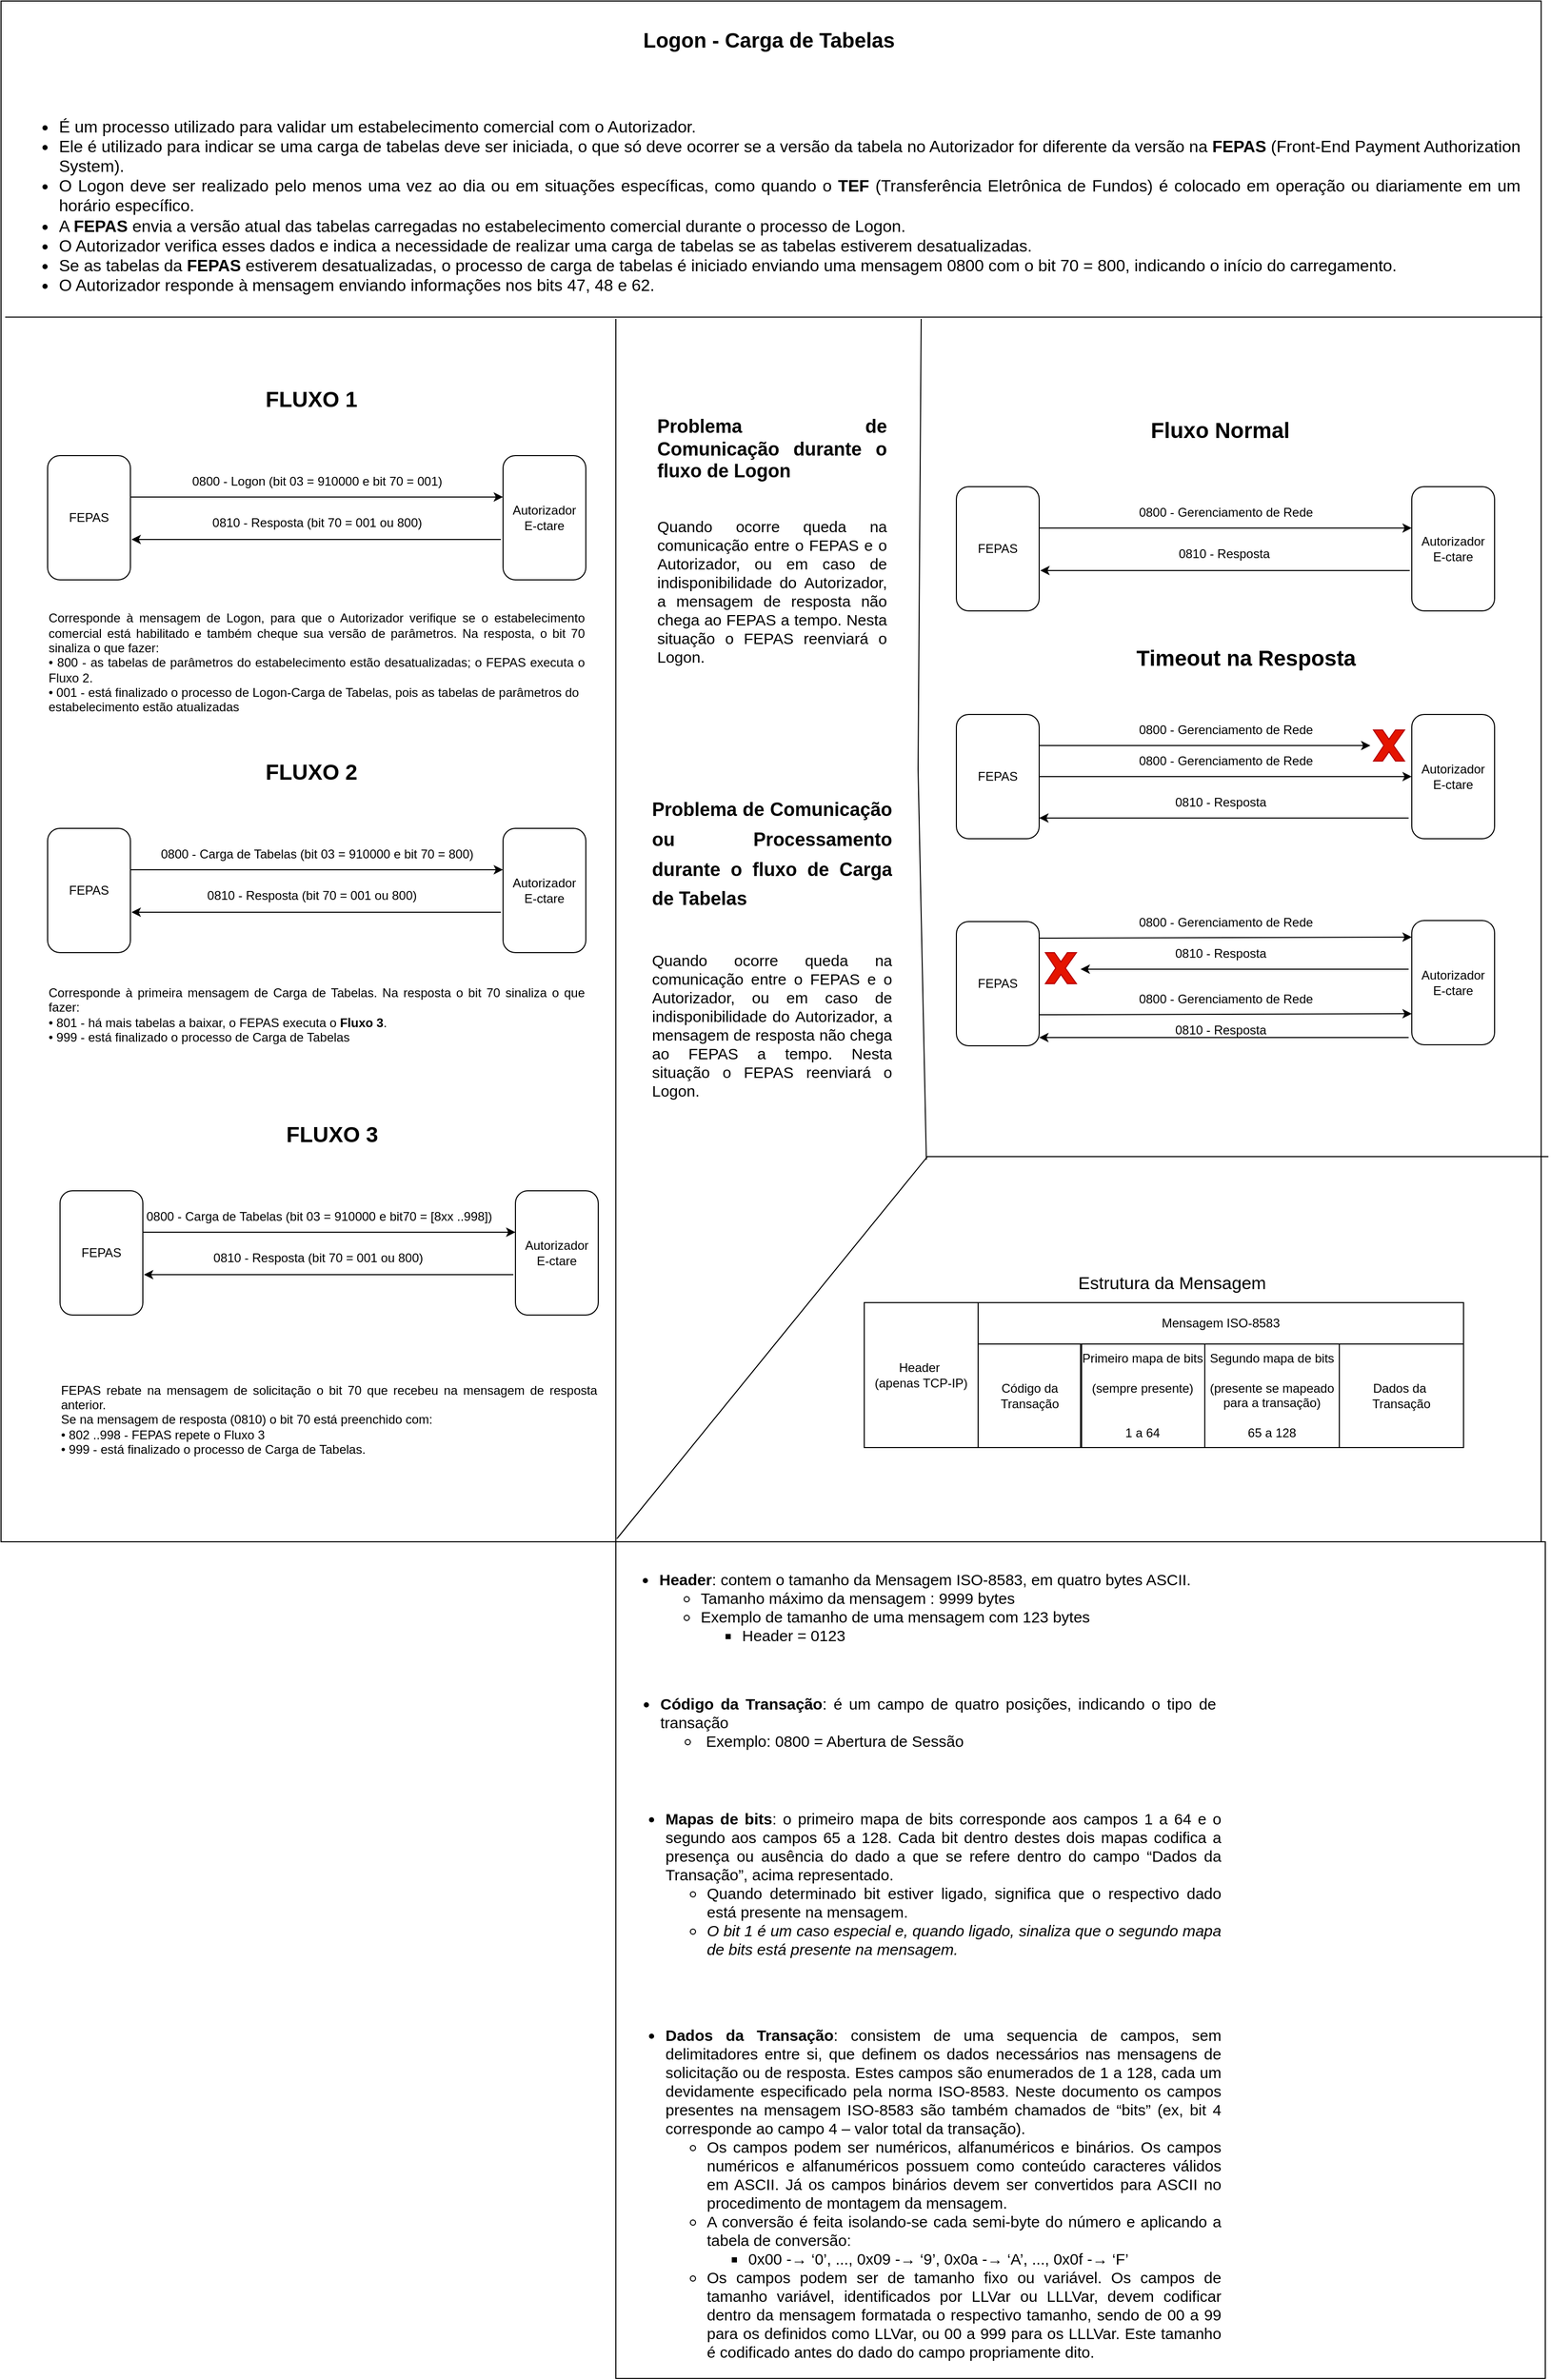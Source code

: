 <mxfile version="22.1.16" type="device">
  <diagram id="C5RBs43oDa-KdzZeNtuy" name="Flugrama FEPAS - Autorizador">
    <mxGraphModel dx="2000" dy="167" grid="0" gridSize="10" guides="1" tooltips="1" connect="1" arrows="1" fold="1" page="0" pageScale="1" pageWidth="827" pageHeight="1169" math="0" shadow="0">
      <root>
        <mxCell id="WIyWlLk6GJQsqaUBKTNV-0" />
        <mxCell id="WIyWlLk6GJQsqaUBKTNV-1" parent="WIyWlLk6GJQsqaUBKTNV-0" />
        <mxCell id="ReUIh_fRYPP_b07d6L2p-0" value="" style="whiteSpace=wrap;html=1;aspect=fixed;fillColor=none;" vertex="1" parent="WIyWlLk6GJQsqaUBKTNV-1">
          <mxGeometry x="-6" y="1151" width="1488" height="1488" as="geometry" />
        </mxCell>
        <mxCell id="K_FW4SWD4WvgckGDn0Mu-0" value="&lt;div style=&quot;font-size: 20px;&quot;&gt;&lt;b style=&quot;&quot;&gt;&lt;font style=&quot;font-size: 20px;&quot;&gt;Logon - Carga de Tabelas&lt;br&gt;&lt;/font&gt;&lt;/b&gt;&lt;/div&gt;&lt;div style=&quot;text-align: justify; font-size: 20px;&quot;&gt;&lt;br&gt;&lt;/div&gt;&lt;div style=&quot;text-align: justify; font-size: 18px;&quot;&gt;&lt;br&gt;&lt;/div&gt;&lt;div style=&quot;text-align: justify; font-size: 16px;&quot;&gt;&lt;ul style=&quot;&quot;&gt;&lt;li style=&quot;&quot;&gt;&lt;font style=&quot;font-size: 16px;&quot;&gt;É um processo utilizado para validar um estabelecimento comercial com o Autorizador.&lt;/font&gt;&lt;/li&gt;&lt;li style=&quot;&quot;&gt;&lt;font style=&quot;font-size: 16px;&quot;&gt;Ele é utilizado para indicar se uma carga de tabelas deve ser iniciada, o que só deve ocorrer se a versão da tabela no Autorizador for diferente da versão na &lt;b style=&quot;&quot;&gt;FEPAS&amp;nbsp;&lt;/b&gt;&lt;span style=&quot;&quot;&gt;(Front-End Payment Authorization System).&lt;/span&gt;&lt;/font&gt;&lt;/li&gt;&lt;li style=&quot;&quot;&gt;&lt;font style=&quot;font-size: 16px;&quot;&gt;O Logon deve ser realizado pelo menos uma vez ao dia ou em situações específicas, como quando o &lt;b&gt;TEF &lt;/b&gt;(Transferência Eletrônica de Fundos) é colocado em operação ou diariamente em um horário específico.&lt;/font&gt;&lt;/li&gt;&lt;li style=&quot;&quot;&gt;&lt;font style=&quot;font-size: 16px;&quot;&gt;A &lt;b&gt;FEPAS &lt;/b&gt;envia a versão atual das tabelas carregadas no estabelecimento comercial durante o processo de Logon.&lt;/font&gt;&lt;/li&gt;&lt;li style=&quot;&quot;&gt;&lt;font style=&quot;font-size: 16px;&quot;&gt;O Autorizador verifica esses dados e indica a necessidade de realizar uma carga de tabelas se as tabelas estiverem desatualizadas.&lt;/font&gt;&lt;/li&gt;&lt;li style=&quot;&quot;&gt;&lt;font style=&quot;font-size: 16px;&quot;&gt;Se as tabelas da &lt;b&gt;FEPAS &lt;/b&gt;estiverem desatualizadas, o processo de carga de tabelas é iniciado enviando uma mensagem 0800 com o bit 70 = 800, indicando o início do carregamento.&lt;/font&gt;&lt;/li&gt;&lt;li style=&quot;&quot;&gt;&lt;font style=&quot;font-size: 16px;&quot;&gt;O Autorizador responde à mensagem enviando informações nos bits 47, 48 e 62.&lt;/font&gt;&lt;/li&gt;&lt;/ul&gt;&lt;/div&gt;" style="text;html=1;strokeColor=none;fillColor=none;align=center;verticalAlign=top;whiteSpace=wrap;rounded=0;" vertex="1" parent="WIyWlLk6GJQsqaUBKTNV-1">
          <mxGeometry x="9" y="1170" width="1454" height="288" as="geometry" />
        </mxCell>
        <mxCell id="K_FW4SWD4WvgckGDn0Mu-1" value="FEPAS" style="rounded=1;whiteSpace=wrap;html=1;fillColor=none;" vertex="1" parent="WIyWlLk6GJQsqaUBKTNV-1">
          <mxGeometry x="39" y="1590" width="80" height="120" as="geometry" />
        </mxCell>
        <mxCell id="K_FW4SWD4WvgckGDn0Mu-2" value="Autorizador&lt;br&gt;E-ctare" style="rounded=1;whiteSpace=wrap;html=1;fillColor=none;" vertex="1" parent="WIyWlLk6GJQsqaUBKTNV-1">
          <mxGeometry x="479" y="1590" width="80" height="120" as="geometry" />
        </mxCell>
        <mxCell id="K_FW4SWD4WvgckGDn0Mu-3" value="" style="endArrow=classic;html=1;rounded=0;entryX=0;entryY=0.333;entryDx=0;entryDy=0;entryPerimeter=0;" edge="1" parent="WIyWlLk6GJQsqaUBKTNV-1" target="K_FW4SWD4WvgckGDn0Mu-2">
          <mxGeometry width="50" height="50" relative="1" as="geometry">
            <mxPoint x="119" y="1630.04" as="sourcePoint" />
            <mxPoint x="299" y="1630" as="targetPoint" />
          </mxGeometry>
        </mxCell>
        <mxCell id="K_FW4SWD4WvgckGDn0Mu-4" value="" style="endArrow=classic;html=1;rounded=0;exitX=-0.025;exitY=0.675;exitDx=0;exitDy=0;exitPerimeter=0;entryX=1.013;entryY=0.675;entryDx=0;entryDy=0;entryPerimeter=0;" edge="1" parent="WIyWlLk6GJQsqaUBKTNV-1" source="K_FW4SWD4WvgckGDn0Mu-2" target="K_FW4SWD4WvgckGDn0Mu-1">
          <mxGeometry width="50" height="50" relative="1" as="geometry">
            <mxPoint x="149" y="1770" as="sourcePoint" />
            <mxPoint x="199" y="1720" as="targetPoint" />
            <Array as="points">
              <mxPoint x="199" y="1671" />
            </Array>
          </mxGeometry>
        </mxCell>
        <mxCell id="K_FW4SWD4WvgckGDn0Mu-5" value="&lt;div&gt;0800 - Logon (bit 03 = 910000 e bit 70 = 001)&lt;/div&gt;" style="text;html=1;align=center;verticalAlign=middle;resizable=0;points=[];autosize=1;strokeColor=none;fillColor=none;" vertex="1" parent="WIyWlLk6GJQsqaUBKTNV-1">
          <mxGeometry x="164" y="1600" width="270" height="30" as="geometry" />
        </mxCell>
        <mxCell id="K_FW4SWD4WvgckGDn0Mu-6" value="FEPAS" style="rounded=1;whiteSpace=wrap;html=1;fillColor=none;" vertex="1" parent="WIyWlLk6GJQsqaUBKTNV-1">
          <mxGeometry x="39" y="1950" width="80" height="120" as="geometry" />
        </mxCell>
        <mxCell id="K_FW4SWD4WvgckGDn0Mu-7" value="Autorizador&lt;br&gt;E-ctare" style="rounded=1;whiteSpace=wrap;html=1;fillColor=none;" vertex="1" parent="WIyWlLk6GJQsqaUBKTNV-1">
          <mxGeometry x="479" y="1950" width="80" height="120" as="geometry" />
        </mxCell>
        <mxCell id="K_FW4SWD4WvgckGDn0Mu-8" value="" style="endArrow=classic;html=1;rounded=0;entryX=0;entryY=0.333;entryDx=0;entryDy=0;entryPerimeter=0;" edge="1" parent="WIyWlLk6GJQsqaUBKTNV-1" target="K_FW4SWD4WvgckGDn0Mu-7">
          <mxGeometry width="50" height="50" relative="1" as="geometry">
            <mxPoint x="119" y="1990.04" as="sourcePoint" />
            <mxPoint x="299" y="1990" as="targetPoint" />
          </mxGeometry>
        </mxCell>
        <mxCell id="K_FW4SWD4WvgckGDn0Mu-9" value="" style="endArrow=classic;html=1;rounded=0;exitX=-0.025;exitY=0.675;exitDx=0;exitDy=0;exitPerimeter=0;entryX=1.013;entryY=0.675;entryDx=0;entryDy=0;entryPerimeter=0;" edge="1" parent="WIyWlLk6GJQsqaUBKTNV-1" source="K_FW4SWD4WvgckGDn0Mu-7" target="K_FW4SWD4WvgckGDn0Mu-6">
          <mxGeometry width="50" height="50" relative="1" as="geometry">
            <mxPoint x="149" y="2130" as="sourcePoint" />
            <mxPoint x="199" y="2080" as="targetPoint" />
            <Array as="points">
              <mxPoint x="199" y="2031" />
            </Array>
          </mxGeometry>
        </mxCell>
        <mxCell id="K_FW4SWD4WvgckGDn0Mu-10" value="&lt;div&gt;0800 - Carga de Tabelas (bit 03 = 910000 e bit 70 = 800)&lt;/div&gt;" style="text;html=1;align=center;verticalAlign=middle;resizable=0;points=[];autosize=1;strokeColor=none;fillColor=none;" vertex="1" parent="WIyWlLk6GJQsqaUBKTNV-1">
          <mxGeometry x="134" y="1960" width="330" height="30" as="geometry" />
        </mxCell>
        <mxCell id="K_FW4SWD4WvgckGDn0Mu-11" value="FEPAS" style="rounded=1;whiteSpace=wrap;html=1;fillColor=none;" vertex="1" parent="WIyWlLk6GJQsqaUBKTNV-1">
          <mxGeometry x="51" y="2300" width="80" height="120" as="geometry" />
        </mxCell>
        <mxCell id="K_FW4SWD4WvgckGDn0Mu-12" value="Autorizador&lt;br&gt;E-ctare" style="rounded=1;whiteSpace=wrap;html=1;fillColor=none;" vertex="1" parent="WIyWlLk6GJQsqaUBKTNV-1">
          <mxGeometry x="491" y="2300" width="80" height="120" as="geometry" />
        </mxCell>
        <mxCell id="K_FW4SWD4WvgckGDn0Mu-13" value="" style="endArrow=classic;html=1;rounded=0;exitX=-0.025;exitY=0.675;exitDx=0;exitDy=0;exitPerimeter=0;entryX=1.013;entryY=0.675;entryDx=0;entryDy=0;entryPerimeter=0;" edge="1" parent="WIyWlLk6GJQsqaUBKTNV-1" source="K_FW4SWD4WvgckGDn0Mu-12" target="K_FW4SWD4WvgckGDn0Mu-11">
          <mxGeometry width="50" height="50" relative="1" as="geometry">
            <mxPoint x="151" y="2480" as="sourcePoint" />
            <mxPoint x="201" y="2430" as="targetPoint" />
            <Array as="points">
              <mxPoint x="201" y="2381" />
            </Array>
          </mxGeometry>
        </mxCell>
        <mxCell id="K_FW4SWD4WvgckGDn0Mu-14" value="&lt;div&gt;0800 - Carga de Tabelas (bit 03 = 910000 e bit70 = [8xx ..998])&lt;/div&gt;" style="text;html=1;align=center;verticalAlign=middle;resizable=0;points=[];autosize=1;strokeColor=none;fillColor=none;" vertex="1" parent="WIyWlLk6GJQsqaUBKTNV-1">
          <mxGeometry x="121" y="2310" width="360" height="30" as="geometry" />
        </mxCell>
        <mxCell id="K_FW4SWD4WvgckGDn0Mu-15" value="&lt;div&gt;0810 - Resposta (bit 70 = 001 ou 800)&lt;/div&gt;" style="text;html=1;align=center;verticalAlign=middle;resizable=0;points=[];autosize=1;strokeColor=none;fillColor=none;" vertex="1" parent="WIyWlLk6GJQsqaUBKTNV-1">
          <mxGeometry x="184" y="1640" width="230" height="30" as="geometry" />
        </mxCell>
        <mxCell id="K_FW4SWD4WvgckGDn0Mu-16" value="&lt;div&gt;0810 - Resposta (bit 70 = 001 ou 800)&lt;/div&gt;" style="text;html=1;align=center;verticalAlign=middle;resizable=0;points=[];autosize=1;strokeColor=none;fillColor=none;" vertex="1" parent="WIyWlLk6GJQsqaUBKTNV-1">
          <mxGeometry x="179" y="2000" width="230" height="30" as="geometry" />
        </mxCell>
        <mxCell id="K_FW4SWD4WvgckGDn0Mu-17" value="&lt;div&gt;0810 - Resposta (bit 70 = 001 ou 800)&lt;/div&gt;" style="text;html=1;align=center;verticalAlign=middle;resizable=0;points=[];autosize=1;strokeColor=none;fillColor=none;" vertex="1" parent="WIyWlLk6GJQsqaUBKTNV-1">
          <mxGeometry x="185" y="2350" width="230" height="30" as="geometry" />
        </mxCell>
        <mxCell id="K_FW4SWD4WvgckGDn0Mu-18" value="&lt;div style=&quot;text-align: justify;&quot;&gt;Corresponde à mensagem de Logon, para que o Autorizador verifique se o estabelecimento comercial está habilitado e também cheque sua versão de parâmetros. Na resposta, o bit 70 sinaliza o que fazer:&lt;/div&gt;&lt;div style=&quot;text-align: justify;&quot;&gt;• 800 - as tabelas de parâmetros do estabelecimento estão desatualizadas; o FEPAS executa o Fluxo 2.&lt;/div&gt;&lt;div style=&quot;text-align: justify;&quot;&gt;• 001 - está finalizado o processo de Logon-Carga de Tabelas, pois as tabelas de parâmetros do&lt;/div&gt;&lt;div style=&quot;text-align: justify;&quot;&gt;estabelecimento estão atualizadas&lt;/div&gt;" style="text;html=1;strokeColor=none;fillColor=none;align=center;verticalAlign=middle;whiteSpace=wrap;rounded=0;" vertex="1" parent="WIyWlLk6GJQsqaUBKTNV-1">
          <mxGeometry x="39" y="1730" width="520" height="120" as="geometry" />
        </mxCell>
        <mxCell id="K_FW4SWD4WvgckGDn0Mu-19" value="FLUXO 1" style="text;html=1;strokeColor=none;fillColor=none;align=center;verticalAlign=middle;whiteSpace=wrap;rounded=0;fontSize=21;fontStyle=1" vertex="1" parent="WIyWlLk6GJQsqaUBKTNV-1">
          <mxGeometry x="199" y="1520" width="190" height="30" as="geometry" />
        </mxCell>
        <mxCell id="K_FW4SWD4WvgckGDn0Mu-20" value="" style="endArrow=classic;html=1;rounded=0;entryX=0;entryY=0.333;entryDx=0;entryDy=0;entryPerimeter=0;" edge="1" parent="WIyWlLk6GJQsqaUBKTNV-1">
          <mxGeometry width="50" height="50" relative="1" as="geometry">
            <mxPoint x="131" y="2340.04" as="sourcePoint" />
            <mxPoint x="491" y="2340" as="targetPoint" />
          </mxGeometry>
        </mxCell>
        <mxCell id="K_FW4SWD4WvgckGDn0Mu-21" value="&lt;div style=&quot;text-align: justify;&quot;&gt;&lt;div&gt;&lt;span style=&quot;background-color: initial;&quot;&gt;Corresponde à primeira mensagem de Carga de Tabelas. Na resposta o bit 70 sinaliza o que fazer:&lt;/span&gt;&lt;br&gt;&lt;/div&gt;&lt;div&gt;• 801 - há mais tabelas a baixar, o FEPAS executa o &lt;b&gt;Fluxo 3&lt;/b&gt;.&lt;/div&gt;&lt;div&gt;• 999 - está finalizado o processo de Carga de Tabelas&lt;/div&gt;&lt;/div&gt;" style="text;html=1;strokeColor=none;fillColor=none;align=center;verticalAlign=middle;whiteSpace=wrap;rounded=0;" vertex="1" parent="WIyWlLk6GJQsqaUBKTNV-1">
          <mxGeometry x="39" y="2070" width="520" height="120" as="geometry" />
        </mxCell>
        <mxCell id="K_FW4SWD4WvgckGDn0Mu-22" value="FLUXO 2" style="text;html=1;strokeColor=none;fillColor=none;align=center;verticalAlign=middle;whiteSpace=wrap;rounded=0;fontSize=21;fontStyle=1" vertex="1" parent="WIyWlLk6GJQsqaUBKTNV-1">
          <mxGeometry x="199" y="1880" width="190" height="30" as="geometry" />
        </mxCell>
        <mxCell id="K_FW4SWD4WvgckGDn0Mu-23" value="FLUXO 3" style="text;html=1;strokeColor=none;fillColor=none;align=center;verticalAlign=middle;whiteSpace=wrap;rounded=0;fontSize=21;fontStyle=1" vertex="1" parent="WIyWlLk6GJQsqaUBKTNV-1">
          <mxGeometry x="219" y="2230" width="190" height="30" as="geometry" />
        </mxCell>
        <mxCell id="K_FW4SWD4WvgckGDn0Mu-24" value="&lt;div style=&quot;text-align: justify;&quot;&gt;&lt;div&gt;FEPAS rebate na mensagem de solicitação o bit 70 que recebeu na mensagem de resposta anterior.&amp;nbsp;&lt;/div&gt;&lt;div&gt;Se na mensagem de resposta (0810) o bit 70 está preenchido com:&lt;/div&gt;&lt;div&gt;• 802 ..998 - FEPAS repete o Fluxo 3&lt;/div&gt;&lt;div&gt;• 999 - está finalizado o processo de Carga de Tabelas.&lt;/div&gt;&lt;/div&gt;" style="text;html=1;strokeColor=none;fillColor=none;align=center;verticalAlign=middle;whiteSpace=wrap;rounded=0;" vertex="1" parent="WIyWlLk6GJQsqaUBKTNV-1">
          <mxGeometry x="51" y="2461" width="520" height="120" as="geometry" />
        </mxCell>
        <mxCell id="K_FW4SWD4WvgckGDn0Mu-25" value="&lt;h1 style=&quot;text-align: justify; font-size: 18px;&quot;&gt;&lt;font style=&quot;font-size: 18px;&quot;&gt;Problema de Comunicação durante o fluxo de Logon&lt;br&gt;&lt;/font&gt;&lt;/h1&gt;&lt;div style=&quot;text-align: justify; font-size: 18px;&quot;&gt;&lt;br&gt;&lt;/div&gt;&lt;div style=&quot;font-size: 15px;&quot;&gt;&lt;div style=&quot;text-align: justify;&quot;&gt;Quando ocorre queda na comunicação entre o FEPAS e o Autorizador, ou em caso de indisponibilidade do&amp;nbsp;&lt;span style=&quot;background-color: initial;&quot;&gt;Autorizador, a mensagem de resposta não chega ao FEPAS a tempo. Nesta situação o FEPAS reenviará o Logon.&lt;/span&gt;&lt;/div&gt;&lt;/div&gt;" style="text;html=1;strokeColor=none;fillColor=none;spacing=5;spacingTop=-20;whiteSpace=wrap;overflow=hidden;rounded=0;" vertex="1" parent="WIyWlLk6GJQsqaUBKTNV-1">
          <mxGeometry x="623" y="1550" width="230" height="270" as="geometry" />
        </mxCell>
        <mxCell id="K_FW4SWD4WvgckGDn0Mu-26" value="&lt;h1 style=&quot;text-align: justify;&quot;&gt;&lt;font style=&quot;&quot;&gt;&lt;font style=&quot;font-size: 18px;&quot;&gt;Problema de Comunicação ou Processamento durante o fluxo de Carga de Tabelas&lt;/font&gt;&lt;br&gt;&lt;/font&gt;&lt;/h1&gt;&lt;div style=&quot;text-align: justify; font-size: 18px;&quot;&gt;&lt;br&gt;&lt;/div&gt;&lt;div style=&quot;font-size: 15px;&quot;&gt;&lt;div style=&quot;text-align: justify;&quot;&gt;Quando ocorre queda na comunicação entre o FEPAS e o Autorizador, ou em caso de indisponibilidade do&amp;nbsp;&lt;span style=&quot;background-color: initial;&quot;&gt;Autorizador, a mensagem de resposta não chega ao FEPAS a tempo. Nesta situação o FEPAS reenviará o Logon.&lt;/span&gt;&lt;/div&gt;&lt;/div&gt;" style="text;html=1;strokeColor=none;fillColor=none;spacing=5;spacingTop=-20;whiteSpace=wrap;overflow=hidden;rounded=0;" vertex="1" parent="WIyWlLk6GJQsqaUBKTNV-1">
          <mxGeometry x="618" y="1910" width="240" height="320" as="geometry" />
        </mxCell>
        <mxCell id="jnyRePf9W5kdSKfhLejR-0" value="FEPAS" style="rounded=1;whiteSpace=wrap;html=1;fillColor=none;" vertex="1" parent="WIyWlLk6GJQsqaUBKTNV-1">
          <mxGeometry x="917" y="1620" width="80" height="120" as="geometry" />
        </mxCell>
        <mxCell id="jnyRePf9W5kdSKfhLejR-1" value="Autorizador&lt;br&gt;E-ctare" style="rounded=1;whiteSpace=wrap;html=1;fillColor=none;" vertex="1" parent="WIyWlLk6GJQsqaUBKTNV-1">
          <mxGeometry x="1357" y="1620" width="80" height="120" as="geometry" />
        </mxCell>
        <mxCell id="jnyRePf9W5kdSKfhLejR-2" value="" style="endArrow=classic;html=1;rounded=0;entryX=0;entryY=0.333;entryDx=0;entryDy=0;entryPerimeter=0;" edge="1" parent="WIyWlLk6GJQsqaUBKTNV-1" target="jnyRePf9W5kdSKfhLejR-1">
          <mxGeometry width="50" height="50" relative="1" as="geometry">
            <mxPoint x="997" y="1660.04" as="sourcePoint" />
            <mxPoint x="1177" y="1660" as="targetPoint" />
          </mxGeometry>
        </mxCell>
        <mxCell id="jnyRePf9W5kdSKfhLejR-3" value="" style="endArrow=classic;html=1;rounded=0;exitX=-0.025;exitY=0.675;exitDx=0;exitDy=0;exitPerimeter=0;entryX=1.013;entryY=0.675;entryDx=0;entryDy=0;entryPerimeter=0;" edge="1" parent="WIyWlLk6GJQsqaUBKTNV-1" source="jnyRePf9W5kdSKfhLejR-1" target="jnyRePf9W5kdSKfhLejR-0">
          <mxGeometry width="50" height="50" relative="1" as="geometry">
            <mxPoint x="1027" y="1800" as="sourcePoint" />
            <mxPoint x="1077" y="1750" as="targetPoint" />
            <Array as="points">
              <mxPoint x="1077" y="1701" />
            </Array>
          </mxGeometry>
        </mxCell>
        <mxCell id="jnyRePf9W5kdSKfhLejR-4" value="&lt;div&gt;0800 - Gerenciamento de Rede&lt;/div&gt;" style="text;html=1;align=center;verticalAlign=middle;resizable=0;points=[];autosize=1;strokeColor=none;fillColor=none;" vertex="1" parent="WIyWlLk6GJQsqaUBKTNV-1">
          <mxGeometry x="1082" y="1630" width="190" height="30" as="geometry" />
        </mxCell>
        <mxCell id="jnyRePf9W5kdSKfhLejR-5" value="FEPAS" style="rounded=1;whiteSpace=wrap;html=1;fillColor=none;" vertex="1" parent="WIyWlLk6GJQsqaUBKTNV-1">
          <mxGeometry x="917" y="1840" width="80" height="120" as="geometry" />
        </mxCell>
        <mxCell id="jnyRePf9W5kdSKfhLejR-6" value="Autorizador&lt;br&gt;E-ctare" style="rounded=1;whiteSpace=wrap;html=1;fillColor=none;" vertex="1" parent="WIyWlLk6GJQsqaUBKTNV-1">
          <mxGeometry x="1357" y="1840" width="80" height="120" as="geometry" />
        </mxCell>
        <mxCell id="jnyRePf9W5kdSKfhLejR-7" value="" style="endArrow=classic;html=1;rounded=0;" edge="1" parent="WIyWlLk6GJQsqaUBKTNV-1">
          <mxGeometry width="50" height="50" relative="1" as="geometry">
            <mxPoint x="997" y="1870.04" as="sourcePoint" />
            <mxPoint x="1317" y="1870" as="targetPoint" />
          </mxGeometry>
        </mxCell>
        <mxCell id="jnyRePf9W5kdSKfhLejR-8" value="" style="endArrow=classic;html=1;rounded=0;exitX=-0.025;exitY=0.675;exitDx=0;exitDy=0;exitPerimeter=0;entryX=1.013;entryY=0.675;entryDx=0;entryDy=0;entryPerimeter=0;" edge="1" parent="WIyWlLk6GJQsqaUBKTNV-1">
          <mxGeometry width="50" height="50" relative="1" as="geometry">
            <mxPoint x="1353.96" y="1940" as="sourcePoint" />
            <mxPoint x="997" y="1940" as="targetPoint" />
            <Array as="points">
              <mxPoint x="1075.96" y="1940" />
            </Array>
          </mxGeometry>
        </mxCell>
        <mxCell id="jnyRePf9W5kdSKfhLejR-9" value="0800 - Gerenciamento de Rede" style="text;html=1;align=center;verticalAlign=middle;resizable=0;points=[];autosize=1;strokeColor=none;fillColor=none;" vertex="1" parent="WIyWlLk6GJQsqaUBKTNV-1">
          <mxGeometry x="1082" y="1840" width="190" height="30" as="geometry" />
        </mxCell>
        <mxCell id="jnyRePf9W5kdSKfhLejR-10" value="&lt;div&gt;0810 - Resposta&amp;nbsp;&lt;/div&gt;" style="text;html=1;align=center;verticalAlign=middle;resizable=0;points=[];autosize=1;strokeColor=none;fillColor=none;" vertex="1" parent="WIyWlLk6GJQsqaUBKTNV-1">
          <mxGeometry x="1122" y="1670" width="110" height="30" as="geometry" />
        </mxCell>
        <mxCell id="jnyRePf9W5kdSKfhLejR-11" value="&lt;div&gt;0810 - Resposta&lt;/div&gt;" style="text;html=1;align=center;verticalAlign=middle;resizable=0;points=[];autosize=1;strokeColor=none;fillColor=none;" vertex="1" parent="WIyWlLk6GJQsqaUBKTNV-1">
          <mxGeometry x="1117" y="1910" width="110" height="30" as="geometry" />
        </mxCell>
        <mxCell id="jnyRePf9W5kdSKfhLejR-12" value="Fluxo Normal" style="text;html=1;strokeColor=none;fillColor=none;align=center;verticalAlign=middle;whiteSpace=wrap;rounded=0;fontSize=21;fontStyle=1" vertex="1" parent="WIyWlLk6GJQsqaUBKTNV-1">
          <mxGeometry x="1077" y="1550" width="190" height="30" as="geometry" />
        </mxCell>
        <mxCell id="jnyRePf9W5kdSKfhLejR-13" value="Timeout na Resposta" style="text;html=1;strokeColor=none;fillColor=none;align=center;verticalAlign=middle;whiteSpace=wrap;rounded=0;fontSize=21;fontStyle=1" vertex="1" parent="WIyWlLk6GJQsqaUBKTNV-1">
          <mxGeometry x="1077" y="1770" width="240" height="30" as="geometry" />
        </mxCell>
        <mxCell id="jnyRePf9W5kdSKfhLejR-14" value="" style="endArrow=classic;html=1;rounded=0;entryX=0;entryY=0.333;entryDx=0;entryDy=0;entryPerimeter=0;" edge="1" parent="WIyWlLk6GJQsqaUBKTNV-1">
          <mxGeometry width="50" height="50" relative="1" as="geometry">
            <mxPoint x="997" y="1900.04" as="sourcePoint" />
            <mxPoint x="1357" y="1899.96" as="targetPoint" />
          </mxGeometry>
        </mxCell>
        <mxCell id="jnyRePf9W5kdSKfhLejR-15" value="0800 - Gerenciamento de Rede" style="text;html=1;align=center;verticalAlign=middle;resizable=0;points=[];autosize=1;strokeColor=none;fillColor=none;" vertex="1" parent="WIyWlLk6GJQsqaUBKTNV-1">
          <mxGeometry x="1082" y="1870" width="190" height="30" as="geometry" />
        </mxCell>
        <mxCell id="jnyRePf9W5kdSKfhLejR-16" value="" style="verticalLabelPosition=bottom;verticalAlign=top;html=1;shape=mxgraph.basic.x;fillColor=#e51400;fontColor=#ffffff;strokeColor=#B20000;" vertex="1" parent="WIyWlLk6GJQsqaUBKTNV-1">
          <mxGeometry x="1320" y="1855" width="30" height="30" as="geometry" />
        </mxCell>
        <mxCell id="jnyRePf9W5kdSKfhLejR-17" value="FEPAS" style="rounded=1;whiteSpace=wrap;html=1;fillColor=none;" vertex="1" parent="WIyWlLk6GJQsqaUBKTNV-1">
          <mxGeometry x="917" y="2040" width="80" height="120" as="geometry" />
        </mxCell>
        <mxCell id="jnyRePf9W5kdSKfhLejR-18" value="Autorizador&lt;br&gt;E-ctare" style="rounded=1;whiteSpace=wrap;html=1;fillColor=none;" vertex="1" parent="WIyWlLk6GJQsqaUBKTNV-1">
          <mxGeometry x="1357" y="2039" width="80" height="120" as="geometry" />
        </mxCell>
        <mxCell id="jnyRePf9W5kdSKfhLejR-19" value="" style="endArrow=classic;html=1;rounded=0;entryX=0;entryY=0.25;entryDx=0;entryDy=0;" edge="1" parent="WIyWlLk6GJQsqaUBKTNV-1">
          <mxGeometry width="50" height="50" relative="1" as="geometry">
            <mxPoint x="997" y="2056.04" as="sourcePoint" />
            <mxPoint x="1357" y="2055" as="targetPoint" />
          </mxGeometry>
        </mxCell>
        <mxCell id="jnyRePf9W5kdSKfhLejR-20" value="" style="endArrow=classic;html=1;rounded=0;exitX=-0.025;exitY=0.675;exitDx=0;exitDy=0;exitPerimeter=0;" edge="1" parent="WIyWlLk6GJQsqaUBKTNV-1">
          <mxGeometry width="50" height="50" relative="1" as="geometry">
            <mxPoint x="1353.96" y="2086" as="sourcePoint" />
            <mxPoint x="1037" y="2086" as="targetPoint" />
            <Array as="points">
              <mxPoint x="1075.96" y="2086" />
            </Array>
          </mxGeometry>
        </mxCell>
        <mxCell id="jnyRePf9W5kdSKfhLejR-21" value="0800 - Gerenciamento de Rede" style="text;html=1;align=center;verticalAlign=middle;resizable=0;points=[];autosize=1;strokeColor=none;fillColor=none;" vertex="1" parent="WIyWlLk6GJQsqaUBKTNV-1">
          <mxGeometry x="1082" y="2026" width="190" height="30" as="geometry" />
        </mxCell>
        <mxCell id="jnyRePf9W5kdSKfhLejR-22" value="&lt;div&gt;0810 - Resposta&lt;/div&gt;" style="text;html=1;align=center;verticalAlign=middle;resizable=0;points=[];autosize=1;strokeColor=none;fillColor=none;" vertex="1" parent="WIyWlLk6GJQsqaUBKTNV-1">
          <mxGeometry x="1117" y="2056" width="110" height="30" as="geometry" />
        </mxCell>
        <mxCell id="jnyRePf9W5kdSKfhLejR-23" value="" style="verticalLabelPosition=bottom;verticalAlign=top;html=1;shape=mxgraph.basic.x;fillColor=#e51400;fontColor=#ffffff;strokeColor=#B20000;" vertex="1" parent="WIyWlLk6GJQsqaUBKTNV-1">
          <mxGeometry x="1003" y="2070" width="30" height="30" as="geometry" />
        </mxCell>
        <mxCell id="jnyRePf9W5kdSKfhLejR-24" value="" style="endArrow=classic;html=1;rounded=0;entryX=0;entryY=0.25;entryDx=0;entryDy=0;" edge="1" parent="WIyWlLk6GJQsqaUBKTNV-1">
          <mxGeometry width="50" height="50" relative="1" as="geometry">
            <mxPoint x="997" y="2130.04" as="sourcePoint" />
            <mxPoint x="1357" y="2129" as="targetPoint" />
          </mxGeometry>
        </mxCell>
        <mxCell id="jnyRePf9W5kdSKfhLejR-25" value="" style="endArrow=classic;html=1;rounded=0;exitX=-0.025;exitY=0.675;exitDx=0;exitDy=0;exitPerimeter=0;entryX=1.013;entryY=0.675;entryDx=0;entryDy=0;entryPerimeter=0;" edge="1" parent="WIyWlLk6GJQsqaUBKTNV-1">
          <mxGeometry width="50" height="50" relative="1" as="geometry">
            <mxPoint x="1353.96" y="2152" as="sourcePoint" />
            <mxPoint x="997" y="2152" as="targetPoint" />
            <Array as="points">
              <mxPoint x="1075.96" y="2152" />
            </Array>
          </mxGeometry>
        </mxCell>
        <mxCell id="jnyRePf9W5kdSKfhLejR-26" value="0800 - Gerenciamento de Rede" style="text;html=1;align=center;verticalAlign=middle;resizable=0;points=[];autosize=1;strokeColor=none;fillColor=none;" vertex="1" parent="WIyWlLk6GJQsqaUBKTNV-1">
          <mxGeometry x="1082" y="2100" width="190" height="30" as="geometry" />
        </mxCell>
        <mxCell id="jnyRePf9W5kdSKfhLejR-27" value="&lt;div&gt;0810 - Resposta&lt;/div&gt;" style="text;html=1;align=center;verticalAlign=middle;resizable=0;points=[];autosize=1;strokeColor=none;fillColor=none;" vertex="1" parent="WIyWlLk6GJQsqaUBKTNV-1">
          <mxGeometry x="1117" y="2130" width="110" height="30" as="geometry" />
        </mxCell>
        <mxCell id="ReUIh_fRYPP_b07d6L2p-2" value="" style="endArrow=none;html=1;rounded=0;exitX=0;exitY=0.25;exitDx=0;exitDy=0;entryX=1;entryY=0.25;entryDx=0;entryDy=0;" edge="1" parent="WIyWlLk6GJQsqaUBKTNV-1">
          <mxGeometry width="50" height="50" relative="1" as="geometry">
            <mxPoint x="-2" y="1456.25" as="sourcePoint" />
            <mxPoint x="1483" y="1456.25" as="targetPoint" />
            <Array as="points" />
          </mxGeometry>
        </mxCell>
        <mxCell id="ReUIh_fRYPP_b07d6L2p-3" value="" style="endArrow=none;html=1;rounded=0;" edge="1" parent="WIyWlLk6GJQsqaUBKTNV-1">
          <mxGeometry width="50" height="50" relative="1" as="geometry">
            <mxPoint x="588" y="2640" as="sourcePoint" />
            <mxPoint x="588" y="1458" as="targetPoint" />
            <Array as="points">
              <mxPoint x="588" y="1893" />
            </Array>
          </mxGeometry>
        </mxCell>
        <mxCell id="ReUIh_fRYPP_b07d6L2p-5" value="" style="endArrow=none;html=1;rounded=0;" edge="1" parent="WIyWlLk6GJQsqaUBKTNV-1">
          <mxGeometry width="50" height="50" relative="1" as="geometry">
            <mxPoint x="888" y="2270" as="sourcePoint" />
            <mxPoint x="883" y="1458" as="targetPoint" />
            <Array as="points">
              <mxPoint x="880" y="1893" />
            </Array>
          </mxGeometry>
        </mxCell>
        <mxCell id="aMjmeTp_07_9eYOVUobU-0" value="" style="endArrow=none;html=1;rounded=0;exitX=0;exitY=0;exitDx=0;exitDy=0;" edge="1" parent="WIyWlLk6GJQsqaUBKTNV-1">
          <mxGeometry width="50" height="50" relative="1" as="geometry">
            <mxPoint x="589.0" y="2636" as="sourcePoint" />
            <mxPoint x="1489" y="2267" as="targetPoint" />
            <Array as="points">
              <mxPoint x="889" y="2267" />
            </Array>
          </mxGeometry>
        </mxCell>
        <mxCell id="FBEMqfg9_CF4NAEi3ukj-5" value="" style="rounded=0;whiteSpace=wrap;html=1;fillColor=none;" vertex="1" parent="WIyWlLk6GJQsqaUBKTNV-1">
          <mxGeometry x="588" y="2639" width="898" height="808" as="geometry" />
        </mxCell>
        <mxCell id="FBEMqfg9_CF4NAEi3ukj-7" value="Mensagem ISO-8583" style="rounded=0;whiteSpace=wrap;html=1;fillColor=none;" vertex="1" parent="WIyWlLk6GJQsqaUBKTNV-1">
          <mxGeometry x="938" y="2408" width="469" height="40" as="geometry" />
        </mxCell>
        <mxCell id="FBEMqfg9_CF4NAEi3ukj-8" value="Código da Transação" style="rounded=0;whiteSpace=wrap;html=1;fillColor=none;" vertex="1" parent="WIyWlLk6GJQsqaUBKTNV-1">
          <mxGeometry x="938" y="2448" width="100" height="100" as="geometry" />
        </mxCell>
        <mxCell id="FBEMqfg9_CF4NAEi3ukj-9" value="&lt;div&gt;Header&amp;nbsp;&lt;/div&gt;&lt;div&gt;(apenas TCP-IP)&lt;/div&gt;" style="rounded=0;whiteSpace=wrap;html=1;fillColor=none;" vertex="1" parent="WIyWlLk6GJQsqaUBKTNV-1">
          <mxGeometry x="828" y="2408" width="110" height="140" as="geometry" />
        </mxCell>
        <mxCell id="FBEMqfg9_CF4NAEi3ukj-10" value="&lt;div style=&quot;&quot;&gt;Primeiro mapa de&amp;nbsp;&lt;span style=&quot;background-color: initial;&quot;&gt;bits&lt;/span&gt;&lt;/div&gt;&lt;div style=&quot;&quot;&gt;&lt;span style=&quot;background-color: initial;&quot;&gt;&lt;br&gt;&lt;/span&gt;&lt;/div&gt;&lt;div style=&quot;&quot;&gt;(sempre presente)&lt;/div&gt;&lt;div style=&quot;&quot;&gt;&lt;br&gt;&lt;/div&gt;&lt;div style=&quot;&quot;&gt;&lt;br&gt;&lt;/div&gt;&lt;div style=&quot;&quot;&gt;1 a 64&lt;/div&gt;" style="rounded=0;whiteSpace=wrap;html=1;align=center;verticalAlign=top;fillColor=none;" vertex="1" parent="WIyWlLk6GJQsqaUBKTNV-1">
          <mxGeometry x="1037" y="2448" width="120" height="100" as="geometry" />
        </mxCell>
        <mxCell id="FBEMqfg9_CF4NAEi3ukj-11" value="&lt;div&gt;Segundo mapa de bits&lt;/div&gt;&lt;div&gt;&lt;br&gt;&lt;/div&gt;&lt;div&gt;(presente se mapeado para a&amp;nbsp;&lt;span style=&quot;background-color: initial;&quot;&gt;transação)&lt;/span&gt;&lt;/div&gt;&lt;div&gt;&lt;br&gt;&lt;/div&gt;&lt;div&gt;65 a 128&lt;/div&gt;" style="rounded=0;whiteSpace=wrap;html=1;verticalAlign=top;fillColor=none;" vertex="1" parent="WIyWlLk6GJQsqaUBKTNV-1">
          <mxGeometry x="1157" y="2448" width="130" height="100" as="geometry" />
        </mxCell>
        <mxCell id="FBEMqfg9_CF4NAEi3ukj-12" value="&lt;div&gt;Dados da&amp;nbsp;&lt;/div&gt;&lt;div&gt;Transação&lt;/div&gt;" style="rounded=0;whiteSpace=wrap;html=1;fillColor=none;" vertex="1" parent="WIyWlLk6GJQsqaUBKTNV-1">
          <mxGeometry x="1287" y="2448" width="120" height="100" as="geometry" />
        </mxCell>
        <mxCell id="FBEMqfg9_CF4NAEi3ukj-13" value="&lt;font style=&quot;font-size: 17px;&quot;&gt;Estrutura da Mensagem&lt;/font&gt;" style="text;html=1;strokeColor=none;fillColor=none;align=center;verticalAlign=middle;whiteSpace=wrap;rounded=0;" vertex="1" parent="WIyWlLk6GJQsqaUBKTNV-1">
          <mxGeometry x="863" y="2375" width="525" height="30" as="geometry" />
        </mxCell>
        <mxCell id="FBEMqfg9_CF4NAEi3ukj-14" value="&lt;div style=&quot;font-size: 15px;&quot;&gt;&lt;ul style=&quot;&quot;&gt;&lt;li style=&quot;text-align: justify;&quot;&gt;&lt;font style=&quot;font-size: 15px;&quot;&gt;&lt;b&gt;Header&lt;/b&gt;: contem o tamanho da Mensagem ISO-8583, em quatro bytes ASCII.&lt;/font&gt;&lt;/li&gt;&lt;ul&gt;&lt;li style=&quot;text-align: justify;&quot;&gt;&lt;font style=&quot;font-size: 15px;&quot;&gt;Tamanho máximo da mensagem : 9999 bytes&lt;/font&gt;&lt;/li&gt;&lt;li style=&quot;text-align: justify;&quot;&gt;&lt;font style=&quot;font-size: 15px;&quot;&gt;Exemplo de tamanho de uma mensagem com 123 bytes&lt;/font&gt;&lt;/li&gt;&lt;ul&gt;&lt;li style=&quot;text-align: justify;&quot;&gt;&lt;font style=&quot;font-size: 15px;&quot;&gt;Header = 0123&lt;/font&gt;&lt;/li&gt;&lt;/ul&gt;&lt;/ul&gt;&lt;/ul&gt;&lt;/div&gt;&lt;div style=&quot;text-align: justify; font-size: 15px;&quot;&gt;&lt;br&gt;&lt;/div&gt;" style="text;html=1;strokeColor=none;fillColor=none;align=left;verticalAlign=top;whiteSpace=wrap;rounded=0;" vertex="1" parent="WIyWlLk6GJQsqaUBKTNV-1">
          <mxGeometry x="588" y="2645" width="580" height="100" as="geometry" />
        </mxCell>
        <mxCell id="FBEMqfg9_CF4NAEi3ukj-15" value="&lt;div style=&quot;font-size: 15px;&quot;&gt;&lt;ul style=&quot;&quot;&gt;&lt;li style=&quot;text-align: justify;&quot;&gt;&lt;b&gt;Código da Transação&lt;/b&gt;: é um campo de quatro posições, indicando o tipo de transação&lt;br&gt;&lt;/li&gt;&lt;ul&gt;&lt;li style=&quot;text-align: justify;&quot;&gt;&amp;nbsp;Exemplo: 0800 = Abertura de Sessão&lt;br&gt;&lt;/li&gt;&lt;/ul&gt;&lt;/ul&gt;&lt;/div&gt;&lt;div style=&quot;text-align: justify; font-size: 15px;&quot;&gt;&lt;br&gt;&lt;/div&gt;" style="text;html=1;strokeColor=none;fillColor=none;align=left;verticalAlign=top;whiteSpace=wrap;rounded=0;" vertex="1" parent="WIyWlLk6GJQsqaUBKTNV-1">
          <mxGeometry x="589" y="2765" width="579" height="100" as="geometry" />
        </mxCell>
        <mxCell id="FBEMqfg9_CF4NAEi3ukj-16" value="&lt;div style=&quot;font-size: 15px;&quot;&gt;&lt;ul style=&quot;&quot;&gt;&lt;li style=&quot;text-align: justify;&quot;&gt;&lt;span style=&quot;background-color: initial;&quot;&gt;&lt;b&gt;Mapas de bits&lt;/b&gt;: o primeiro mapa de bits corresponde aos campos 1 a 64 e o segundo aos campos 65 a 128. Cada bit dentro destes dois mapas codifica a presença ou ausência do dado a que se refere dentro do campo “Dados da Transação”, acima representado.&amp;nbsp;&lt;/span&gt;&lt;/li&gt;&lt;ul&gt;&lt;li style=&quot;text-align: justify;&quot;&gt;Quando determinado bit estiver ligado, significa que o respectivo dado está presente na mensagem.&lt;/li&gt;&lt;li style=&quot;text-align: justify;&quot;&gt;&lt;i&gt;O bit 1 é um caso especial e, quando ligado, sinaliza que o segundo mapa de bits está presente na mensagem.&amp;nbsp;&lt;/i&gt;&lt;/li&gt;&lt;/ul&gt;&lt;/ul&gt;&lt;/div&gt;" style="text;html=1;strokeColor=none;fillColor=none;align=left;verticalAlign=top;whiteSpace=wrap;rounded=0;" vertex="1" parent="WIyWlLk6GJQsqaUBKTNV-1">
          <mxGeometry x="593.5" y="2876" width="579" height="170" as="geometry" />
        </mxCell>
        <mxCell id="FBEMqfg9_CF4NAEi3ukj-17" value="&lt;div style=&quot;font-size: 15px;&quot;&gt;&lt;ul style=&quot;&quot;&gt;&lt;li style=&quot;text-align: justify;&quot;&gt;&lt;font style=&quot;font-size: 15px;&quot;&gt;&lt;b&gt;Dados da Transação&lt;/b&gt;: consistem de uma sequencia de campos, sem delimitadores entre si, que definem os dados necessários nas mensagens de solicitação ou de resposta. Estes campos são enumerados de 1 a 128, cada um devidamente especificado pela norma ISO-8583. Neste documento os campos presentes na mensagem ISO-8583 são também chamados de “bits” (ex, bit 4 corresponde ao campo 4 – valor total da transação).&lt;/font&gt;&lt;/li&gt;&lt;ul&gt;&lt;li style=&quot;text-align: justify;&quot;&gt;Os campos podem ser numéricos, alfanuméricos e binários. Os campos numéricos e alfanuméricos possuem como conteúdo caracteres válidos em ASCII. Já os campos binários devem ser convertidos para ASCII no procedimento de montagem da mensagem.&amp;nbsp;&lt;/li&gt;&lt;li style=&quot;text-align: justify;&quot;&gt;A conversão é feita isolando-se cada semi-byte do número e aplicando a tabela de conversão:&lt;/li&gt;&lt;ul&gt;&lt;li style=&quot;text-align: justify;&quot;&gt;0x00 -→ ‘0’, ..., 0x09 -→ ‘9’, 0x0a -→ ‘A’, ..., 0x0f -→ ‘F’&lt;/li&gt;&lt;/ul&gt;&lt;li style=&quot;text-align: justify;&quot;&gt;&lt;span style=&quot;background-color: initial;&quot;&gt;Os campos podem ser de tamanho fixo ou variável. Os campos de tamanho variável, identificados por LLVar ou LLLVar, devem codificar dentro da mensagem formatada o respectivo tamanho, sendo de 00 a 99 para os definidos como LLVar, ou 00 a 999 para os LLLVar. Este tamanho é codificado antes do dado do campo propriamente dito.&lt;/span&gt;&lt;br&gt;&lt;/li&gt;&lt;/ul&gt;&lt;/ul&gt;&lt;/div&gt;" style="text;html=1;strokeColor=none;fillColor=none;align=left;verticalAlign=top;whiteSpace=wrap;rounded=0;" vertex="1" parent="WIyWlLk6GJQsqaUBKTNV-1">
          <mxGeometry x="593.5" y="3085" width="579" height="360" as="geometry" />
        </mxCell>
      </root>
    </mxGraphModel>
  </diagram>
</mxfile>

